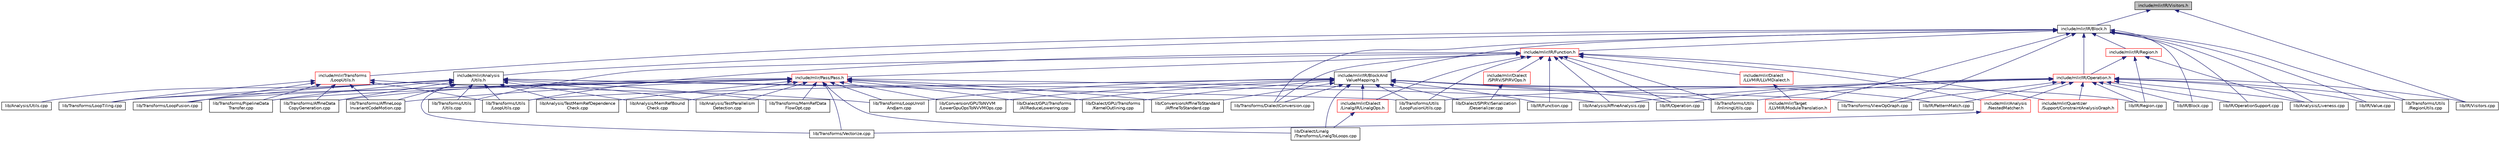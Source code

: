 digraph "include/mlir/IR/Visitors.h"
{
  bgcolor="transparent";
  edge [fontname="Helvetica",fontsize="10",labelfontname="Helvetica",labelfontsize="10"];
  node [fontname="Helvetica",fontsize="10",shape=record];
  Node6 [label="include/mlir/IR/Visitors.h",height=0.2,width=0.4,color="black", fillcolor="grey75", style="filled", fontcolor="black"];
  Node6 -> Node7 [dir="back",color="midnightblue",fontsize="10",style="solid",fontname="Helvetica"];
  Node7 [label="include/mlir/IR/Block.h",height=0.2,width=0.4,color="black",URL="$Block_8h.html"];
  Node7 -> Node8 [dir="back",color="midnightblue",fontsize="10",style="solid",fontname="Helvetica"];
  Node8 [label="include/mlir/Analysis\l/Utils.h",height=0.2,width=0.4,color="black",URL="$Analysis_2Utils_8h.html"];
  Node8 -> Node9 [dir="back",color="midnightblue",fontsize="10",style="solid",fontname="Helvetica"];
  Node9 [label="lib/Analysis/AffineAnalysis.cpp",height=0.2,width=0.4,color="black",URL="$AffineAnalysis_8cpp.html"];
  Node8 -> Node10 [dir="back",color="midnightblue",fontsize="10",style="solid",fontname="Helvetica"];
  Node10 [label="lib/Analysis/MemRefBound\lCheck.cpp",height=0.2,width=0.4,color="black",URL="$MemRefBoundCheck_8cpp.html"];
  Node8 -> Node11 [dir="back",color="midnightblue",fontsize="10",style="solid",fontname="Helvetica"];
  Node11 [label="lib/Analysis/TestMemRefDependence\lCheck.cpp",height=0.2,width=0.4,color="black",URL="$TestMemRefDependenceCheck_8cpp.html"];
  Node8 -> Node12 [dir="back",color="midnightblue",fontsize="10",style="solid",fontname="Helvetica"];
  Node12 [label="lib/Analysis/TestParallelism\lDetection.cpp",height=0.2,width=0.4,color="black",URL="$TestParallelismDetection_8cpp.html"];
  Node8 -> Node13 [dir="back",color="midnightblue",fontsize="10",style="solid",fontname="Helvetica"];
  Node13 [label="lib/Analysis/Utils.cpp",height=0.2,width=0.4,color="black",URL="$Analysis_2Utils_8cpp.html"];
  Node8 -> Node14 [dir="back",color="midnightblue",fontsize="10",style="solid",fontname="Helvetica"];
  Node14 [label="lib/Transforms/AffineData\lCopyGeneration.cpp",height=0.2,width=0.4,color="black",URL="$AffineDataCopyGeneration_8cpp.html"];
  Node8 -> Node15 [dir="back",color="midnightblue",fontsize="10",style="solid",fontname="Helvetica"];
  Node15 [label="lib/Transforms/AffineLoop\lInvariantCodeMotion.cpp",height=0.2,width=0.4,color="black",URL="$AffineLoopInvariantCodeMotion_8cpp.html"];
  Node8 -> Node16 [dir="back",color="midnightblue",fontsize="10",style="solid",fontname="Helvetica"];
  Node16 [label="lib/Transforms/LoopFusion.cpp",height=0.2,width=0.4,color="black",URL="$LoopFusion_8cpp.html"];
  Node8 -> Node17 [dir="back",color="midnightblue",fontsize="10",style="solid",fontname="Helvetica"];
  Node17 [label="lib/Transforms/LoopTiling.cpp",height=0.2,width=0.4,color="black",URL="$LoopTiling_8cpp.html"];
  Node8 -> Node18 [dir="back",color="midnightblue",fontsize="10",style="solid",fontname="Helvetica"];
  Node18 [label="lib/Transforms/MemRefData\lFlowOpt.cpp",height=0.2,width=0.4,color="black",URL="$MemRefDataFlowOpt_8cpp.html"];
  Node8 -> Node19 [dir="back",color="midnightblue",fontsize="10",style="solid",fontname="Helvetica"];
  Node19 [label="lib/Transforms/PipelineData\lTransfer.cpp",height=0.2,width=0.4,color="black",URL="$PipelineDataTransfer_8cpp.html"];
  Node8 -> Node20 [dir="back",color="midnightblue",fontsize="10",style="solid",fontname="Helvetica"];
  Node20 [label="lib/Transforms/Utils\l/LoopFusionUtils.cpp",height=0.2,width=0.4,color="black",URL="$LoopFusionUtils_8cpp.html"];
  Node8 -> Node21 [dir="back",color="midnightblue",fontsize="10",style="solid",fontname="Helvetica"];
  Node21 [label="lib/Transforms/Utils\l/LoopUtils.cpp",height=0.2,width=0.4,color="black",URL="$LoopUtils_8cpp.html"];
  Node8 -> Node22 [dir="back",color="midnightblue",fontsize="10",style="solid",fontname="Helvetica"];
  Node22 [label="lib/Transforms/Utils\l/Utils.cpp",height=0.2,width=0.4,color="black",URL="$Transforms_2Utils_2Utils_8cpp.html"];
  Node8 -> Node23 [dir="back",color="midnightblue",fontsize="10",style="solid",fontname="Helvetica"];
  Node23 [label="lib/Transforms/Vectorize.cpp",height=0.2,width=0.4,color="black",URL="$Vectorize_8cpp.html"];
  Node7 -> Node24 [dir="back",color="midnightblue",fontsize="10",style="solid",fontname="Helvetica"];
  Node24 [label="include/mlir/IR/BlockAnd\lValueMapping.h",height=0.2,width=0.4,color="black",URL="$BlockAndValueMapping_8h.html"];
  Node24 -> Node25 [dir="back",color="midnightblue",fontsize="10",style="solid",fontname="Helvetica"];
  Node25 [label="include/mlir/Dialect\l/Linalg/IR/LinalgOps.h",height=0.2,width=0.4,color="red",URL="$LinalgOps_8h.html"];
  Node25 -> Node29 [dir="back",color="midnightblue",fontsize="10",style="solid",fontname="Helvetica"];
  Node29 [label="lib/Dialect/Linalg\l/Transforms/LinalgToLoops.cpp",height=0.2,width=0.4,color="black",URL="$LinalgToLoops_8cpp.html"];
  Node24 -> Node42 [dir="back",color="midnightblue",fontsize="10",style="solid",fontname="Helvetica"];
  Node42 [label="lib/Conversion/AffineToStandard\l/AffineToStandard.cpp",height=0.2,width=0.4,color="black",URL="$AffineToStandard_8cpp.html"];
  Node24 -> Node43 [dir="back",color="midnightblue",fontsize="10",style="solid",fontname="Helvetica"];
  Node43 [label="lib/Conversion/GPUToNVVM\l/LowerGpuOpsToNVVMOps.cpp",height=0.2,width=0.4,color="black",URL="$LowerGpuOpsToNVVMOps_8cpp.html"];
  Node24 -> Node44 [dir="back",color="midnightblue",fontsize="10",style="solid",fontname="Helvetica"];
  Node44 [label="lib/Dialect/GPU/Transforms\l/AllReduceLowering.cpp",height=0.2,width=0.4,color="black",URL="$AllReduceLowering_8cpp.html"];
  Node24 -> Node45 [dir="back",color="midnightblue",fontsize="10",style="solid",fontname="Helvetica"];
  Node45 [label="lib/Dialect/GPU/Transforms\l/KernelOutlining.cpp",height=0.2,width=0.4,color="black",URL="$KernelOutlining_8cpp.html"];
  Node24 -> Node29 [dir="back",color="midnightblue",fontsize="10",style="solid",fontname="Helvetica"];
  Node24 -> Node46 [dir="back",color="midnightblue",fontsize="10",style="solid",fontname="Helvetica"];
  Node46 [label="lib/Dialect/SPIRV/Serialization\l/Deserializer.cpp",height=0.2,width=0.4,color="black",URL="$Deserializer_8cpp.html"];
  Node24 -> Node47 [dir="back",color="midnightblue",fontsize="10",style="solid",fontname="Helvetica"];
  Node47 [label="lib/IR/Function.cpp",height=0.2,width=0.4,color="black",URL="$Function_8cpp.html"];
  Node24 -> Node48 [dir="back",color="midnightblue",fontsize="10",style="solid",fontname="Helvetica"];
  Node48 [label="lib/IR/Operation.cpp",height=0.2,width=0.4,color="black",URL="$Operation_8cpp.html"];
  Node24 -> Node49 [dir="back",color="midnightblue",fontsize="10",style="solid",fontname="Helvetica"];
  Node49 [label="lib/IR/PatternMatch.cpp",height=0.2,width=0.4,color="black",URL="$PatternMatch_8cpp.html"];
  Node24 -> Node50 [dir="back",color="midnightblue",fontsize="10",style="solid",fontname="Helvetica"];
  Node50 [label="lib/IR/Region.cpp",height=0.2,width=0.4,color="black",URL="$Region_8cpp.html"];
  Node24 -> Node51 [dir="back",color="midnightblue",fontsize="10",style="solid",fontname="Helvetica"];
  Node51 [label="lib/Transforms/DialectConversion.cpp",height=0.2,width=0.4,color="black",URL="$DialectConversion_8cpp.html"];
  Node24 -> Node52 [dir="back",color="midnightblue",fontsize="10",style="solid",fontname="Helvetica"];
  Node52 [label="lib/Transforms/LoopUnroll\lAndJam.cpp",height=0.2,width=0.4,color="black",URL="$LoopUnrollAndJam_8cpp.html"];
  Node24 -> Node53 [dir="back",color="midnightblue",fontsize="10",style="solid",fontname="Helvetica"];
  Node53 [label="lib/Transforms/Utils\l/InliningUtils.cpp",height=0.2,width=0.4,color="black",URL="$InliningUtils_8cpp.html"];
  Node24 -> Node20 [dir="back",color="midnightblue",fontsize="10",style="solid",fontname="Helvetica"];
  Node24 -> Node21 [dir="back",color="midnightblue",fontsize="10",style="solid",fontname="Helvetica"];
  Node7 -> Node54 [dir="back",color="midnightblue",fontsize="10",style="solid",fontname="Helvetica"];
  Node54 [label="include/mlir/IR/Function.h",height=0.2,width=0.4,color="red",URL="$Function_8h.html"];
  Node54 -> Node55 [dir="back",color="midnightblue",fontsize="10",style="solid",fontname="Helvetica"];
  Node55 [label="include/mlir/Analysis\l/NestedMatcher.h",height=0.2,width=0.4,color="red",URL="$NestedMatcher_8h.html"];
  Node55 -> Node23 [dir="back",color="midnightblue",fontsize="10",style="solid",fontname="Helvetica"];
  Node54 -> Node25 [dir="back",color="midnightblue",fontsize="10",style="solid",fontname="Helvetica"];
  Node54 -> Node58 [dir="back",color="midnightblue",fontsize="10",style="solid",fontname="Helvetica"];
  Node58 [label="include/mlir/Dialect\l/LLVMIR/LLVMDialect.h",height=0.2,width=0.4,color="red",URL="$LLVMDialect_8h.html"];
  Node58 -> Node59 [dir="back",color="midnightblue",fontsize="10",style="solid",fontname="Helvetica"];
  Node59 [label="include/mlir/Target\l/LLVMIR/ModuleTranslation.h",height=0.2,width=0.4,color="red",URL="$ModuleTranslation_8h.html"];
  Node54 -> Node76 [dir="back",color="midnightblue",fontsize="10",style="solid",fontname="Helvetica"];
  Node76 [label="include/mlir/Dialect\l/SPIRV/SPIRVOps.h",height=0.2,width=0.4,color="red",URL="$SPIRVOps_8h.html"];
  Node76 -> Node46 [dir="back",color="midnightblue",fontsize="10",style="solid",fontname="Helvetica"];
  Node54 -> Node89 [dir="back",color="midnightblue",fontsize="10",style="solid",fontname="Helvetica"];
  Node89 [label="include/mlir/Pass/Pass.h",height=0.2,width=0.4,color="red",URL="$Pass_8h.html"];
  Node89 -> Node10 [dir="back",color="midnightblue",fontsize="10",style="solid",fontname="Helvetica"];
  Node89 -> Node11 [dir="back",color="midnightblue",fontsize="10",style="solid",fontname="Helvetica"];
  Node89 -> Node12 [dir="back",color="midnightblue",fontsize="10",style="solid",fontname="Helvetica"];
  Node89 -> Node42 [dir="back",color="midnightblue",fontsize="10",style="solid",fontname="Helvetica"];
  Node89 -> Node43 [dir="back",color="midnightblue",fontsize="10",style="solid",fontname="Helvetica"];
  Node89 -> Node44 [dir="back",color="midnightblue",fontsize="10",style="solid",fontname="Helvetica"];
  Node89 -> Node45 [dir="back",color="midnightblue",fontsize="10",style="solid",fontname="Helvetica"];
  Node89 -> Node29 [dir="back",color="midnightblue",fontsize="10",style="solid",fontname="Helvetica"];
  Node89 -> Node14 [dir="back",color="midnightblue",fontsize="10",style="solid",fontname="Helvetica"];
  Node89 -> Node15 [dir="back",color="midnightblue",fontsize="10",style="solid",fontname="Helvetica"];
  Node89 -> Node16 [dir="back",color="midnightblue",fontsize="10",style="solid",fontname="Helvetica"];
  Node89 -> Node17 [dir="back",color="midnightblue",fontsize="10",style="solid",fontname="Helvetica"];
  Node89 -> Node52 [dir="back",color="midnightblue",fontsize="10",style="solid",fontname="Helvetica"];
  Node89 -> Node18 [dir="back",color="midnightblue",fontsize="10",style="solid",fontname="Helvetica"];
  Node89 -> Node19 [dir="back",color="midnightblue",fontsize="10",style="solid",fontname="Helvetica"];
  Node89 -> Node23 [dir="back",color="midnightblue",fontsize="10",style="solid",fontname="Helvetica"];
  Node89 -> Node122 [dir="back",color="midnightblue",fontsize="10",style="solid",fontname="Helvetica"];
  Node122 [label="lib/Transforms/ViewOpGraph.cpp",height=0.2,width=0.4,color="black",URL="$ViewOpGraph_8cpp.html"];
  Node54 -> Node124 [dir="back",color="midnightblue",fontsize="10",style="solid",fontname="Helvetica"];
  Node124 [label="include/mlir/Quantizer\l/Support/ConstraintAnalysisGraph.h",height=0.2,width=0.4,color="red",URL="$ConstraintAnalysisGraph_8h.html"];
  Node54 -> Node9 [dir="back",color="midnightblue",fontsize="10",style="solid",fontname="Helvetica"];
  Node54 -> Node47 [dir="back",color="midnightblue",fontsize="10",style="solid",fontname="Helvetica"];
  Node54 -> Node48 [dir="back",color="midnightblue",fontsize="10",style="solid",fontname="Helvetica"];
  Node54 -> Node51 [dir="back",color="midnightblue",fontsize="10",style="solid",fontname="Helvetica"];
  Node54 -> Node53 [dir="back",color="midnightblue",fontsize="10",style="solid",fontname="Helvetica"];
  Node54 -> Node20 [dir="back",color="midnightblue",fontsize="10",style="solid",fontname="Helvetica"];
  Node54 -> Node21 [dir="back",color="midnightblue",fontsize="10",style="solid",fontname="Helvetica"];
  Node54 -> Node22 [dir="back",color="midnightblue",fontsize="10",style="solid",fontname="Helvetica"];
  Node7 -> Node142 [dir="back",color="midnightblue",fontsize="10",style="solid",fontname="Helvetica"];
  Node142 [label="include/mlir/IR/Operation.h",height=0.2,width=0.4,color="red",URL="$Operation_8h.html"];
  Node142 -> Node55 [dir="back",color="midnightblue",fontsize="10",style="solid",fontname="Helvetica"];
  Node142 -> Node124 [dir="back",color="midnightblue",fontsize="10",style="solid",fontname="Helvetica"];
  Node142 -> Node9 [dir="back",color="midnightblue",fontsize="10",style="solid",fontname="Helvetica"];
  Node142 -> Node232 [dir="back",color="midnightblue",fontsize="10",style="solid",fontname="Helvetica"];
  Node232 [label="lib/Analysis/Liveness.cpp",height=0.2,width=0.4,color="black",URL="$Liveness_8cpp.html"];
  Node142 -> Node210 [dir="back",color="midnightblue",fontsize="10",style="solid",fontname="Helvetica"];
  Node210 [label="lib/IR/Block.cpp",height=0.2,width=0.4,color="black",URL="$Block_8cpp.html"];
  Node142 -> Node48 [dir="back",color="midnightblue",fontsize="10",style="solid",fontname="Helvetica"];
  Node142 -> Node235 [dir="back",color="midnightblue",fontsize="10",style="solid",fontname="Helvetica"];
  Node235 [label="lib/IR/OperationSupport.cpp",height=0.2,width=0.4,color="black",URL="$OperationSupport_8cpp.html"];
  Node142 -> Node49 [dir="back",color="midnightblue",fontsize="10",style="solid",fontname="Helvetica"];
  Node142 -> Node50 [dir="back",color="midnightblue",fontsize="10",style="solid",fontname="Helvetica"];
  Node142 -> Node236 [dir="back",color="midnightblue",fontsize="10",style="solid",fontname="Helvetica"];
  Node236 [label="lib/IR/Value.cpp",height=0.2,width=0.4,color="black",URL="$Value_8cpp.html"];
  Node142 -> Node237 [dir="back",color="midnightblue",fontsize="10",style="solid",fontname="Helvetica"];
  Node237 [label="lib/IR/Visitors.cpp",height=0.2,width=0.4,color="black",URL="$Visitors_8cpp.html"];
  Node142 -> Node53 [dir="back",color="midnightblue",fontsize="10",style="solid",fontname="Helvetica"];
  Node142 -> Node20 [dir="back",color="midnightblue",fontsize="10",style="solid",fontname="Helvetica"];
  Node142 -> Node238 [dir="back",color="midnightblue",fontsize="10",style="solid",fontname="Helvetica"];
  Node238 [label="lib/Transforms/Utils\l/RegionUtils.cpp",height=0.2,width=0.4,color="black",URL="$RegionUtils_8cpp.html"];
  Node142 -> Node122 [dir="back",color="midnightblue",fontsize="10",style="solid",fontname="Helvetica"];
  Node7 -> Node239 [dir="back",color="midnightblue",fontsize="10",style="solid",fontname="Helvetica"];
  Node239 [label="include/mlir/IR/Region.h",height=0.2,width=0.4,color="red",URL="$IR_2Region_8h.html"];
  Node239 -> Node142 [dir="back",color="midnightblue",fontsize="10",style="solid",fontname="Helvetica"];
  Node239 -> Node232 [dir="back",color="midnightblue",fontsize="10",style="solid",fontname="Helvetica"];
  Node239 -> Node50 [dir="back",color="midnightblue",fontsize="10",style="solid",fontname="Helvetica"];
  Node7 -> Node59 [dir="back",color="midnightblue",fontsize="10",style="solid",fontname="Helvetica"];
  Node7 -> Node244 [dir="back",color="midnightblue",fontsize="10",style="solid",fontname="Helvetica"];
  Node244 [label="include/mlir/Transforms\l/LoopUtils.h",height=0.2,width=0.4,color="red",URL="$LoopUtils_8h.html"];
  Node244 -> Node14 [dir="back",color="midnightblue",fontsize="10",style="solid",fontname="Helvetica"];
  Node244 -> Node15 [dir="back",color="midnightblue",fontsize="10",style="solid",fontname="Helvetica"];
  Node244 -> Node16 [dir="back",color="midnightblue",fontsize="10",style="solid",fontname="Helvetica"];
  Node244 -> Node17 [dir="back",color="midnightblue",fontsize="10",style="solid",fontname="Helvetica"];
  Node244 -> Node52 [dir="back",color="midnightblue",fontsize="10",style="solid",fontname="Helvetica"];
  Node244 -> Node19 [dir="back",color="midnightblue",fontsize="10",style="solid",fontname="Helvetica"];
  Node244 -> Node21 [dir="back",color="midnightblue",fontsize="10",style="solid",fontname="Helvetica"];
  Node7 -> Node232 [dir="back",color="midnightblue",fontsize="10",style="solid",fontname="Helvetica"];
  Node7 -> Node210 [dir="back",color="midnightblue",fontsize="10",style="solid",fontname="Helvetica"];
  Node7 -> Node235 [dir="back",color="midnightblue",fontsize="10",style="solid",fontname="Helvetica"];
  Node7 -> Node236 [dir="back",color="midnightblue",fontsize="10",style="solid",fontname="Helvetica"];
  Node7 -> Node51 [dir="back",color="midnightblue",fontsize="10",style="solid",fontname="Helvetica"];
  Node7 -> Node238 [dir="back",color="midnightblue",fontsize="10",style="solid",fontname="Helvetica"];
  Node7 -> Node122 [dir="back",color="midnightblue",fontsize="10",style="solid",fontname="Helvetica"];
  Node6 -> Node237 [dir="back",color="midnightblue",fontsize="10",style="solid",fontname="Helvetica"];
}
